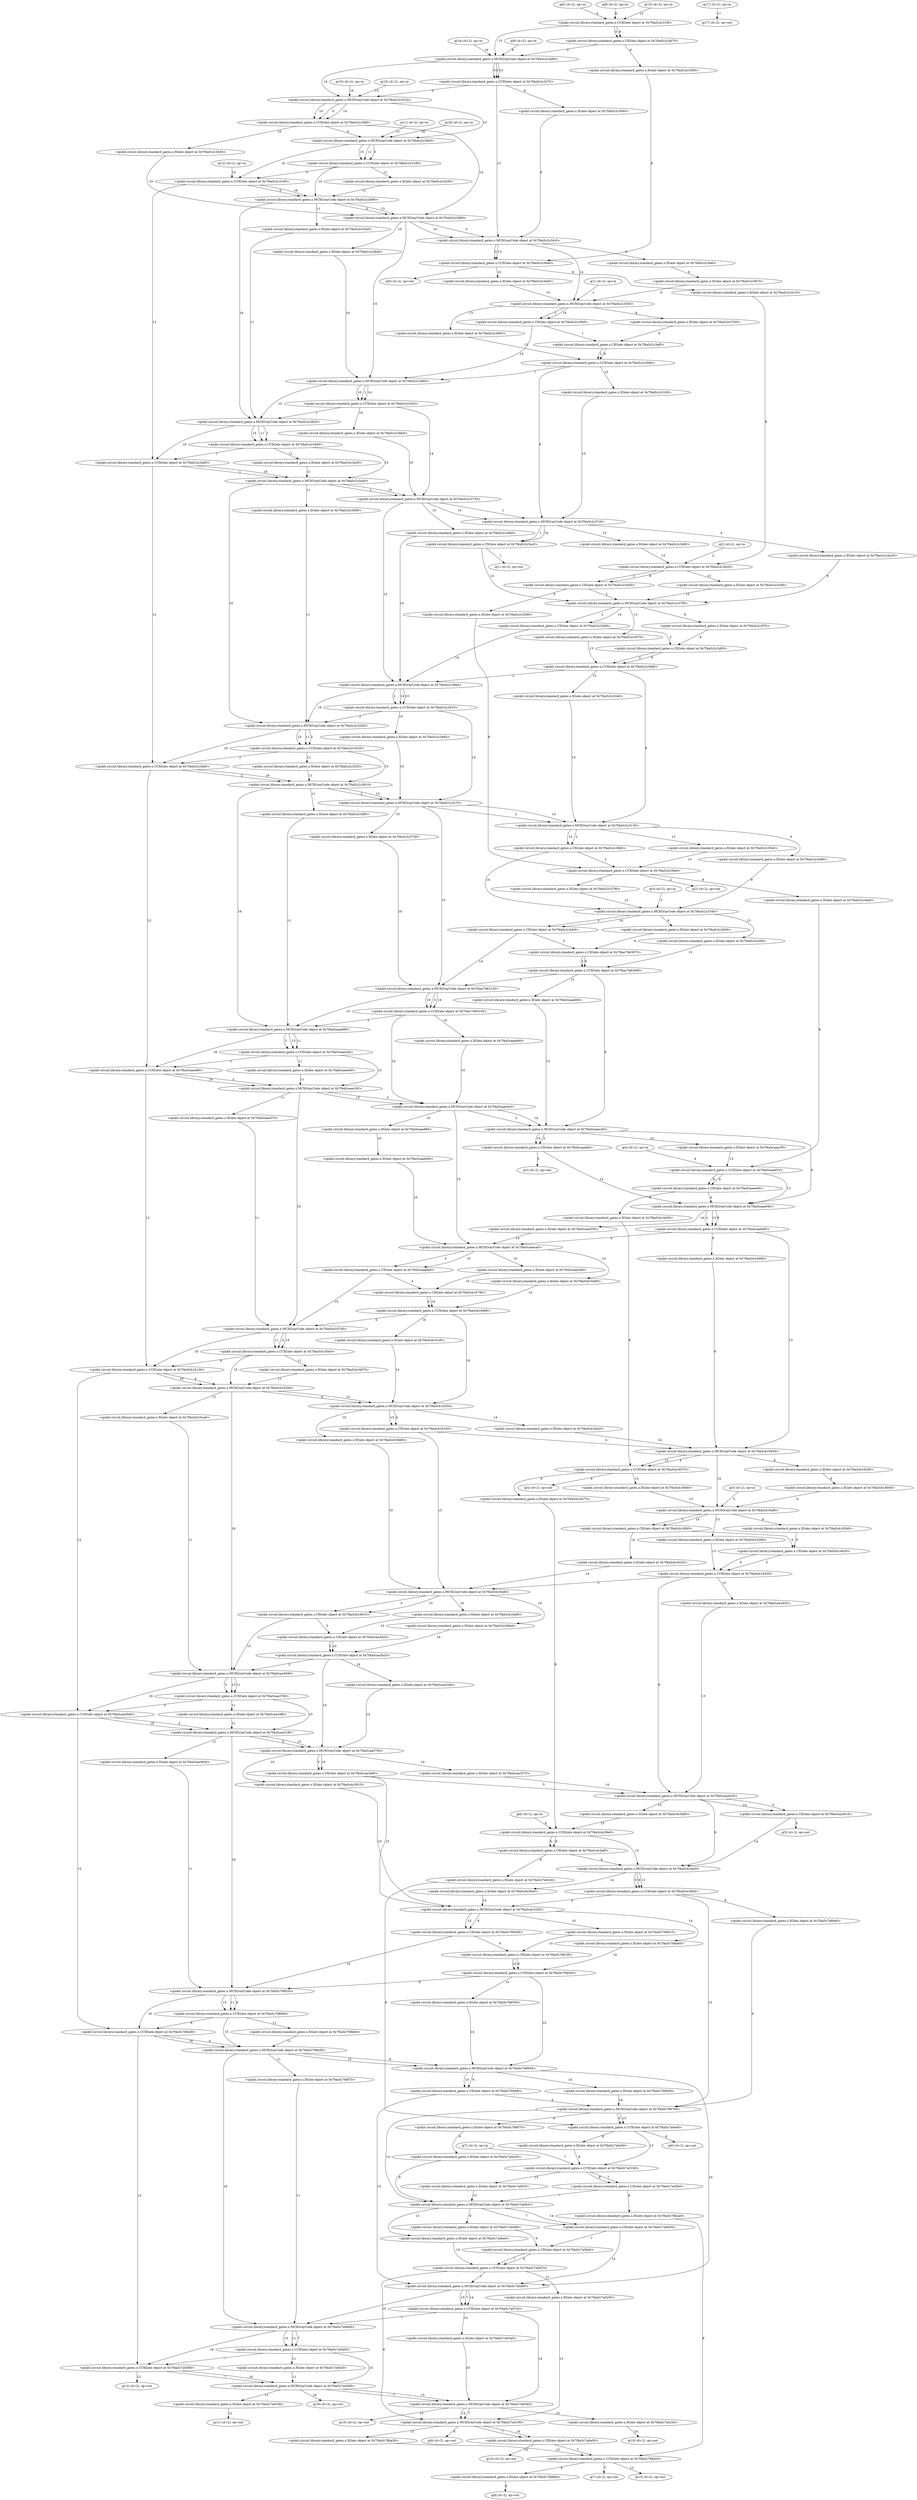 digraph G {
0 [label="q(0) (d=2), op=in", qubits="0", matrix="None", ancilla=false];
1 [label="q(1) (d=2), op=in", qubits="1", matrix="None", ancilla=false];
2 [label="q(2) (d=2), op=in", qubits="2", matrix="None", ancilla=false];
3 [label="q(3) (d=2), op=in", qubits="3", matrix="None", ancilla=false];
4 [label="q(4) (d=2), op=in", qubits="4", matrix="None", ancilla=false];
5 [label="q(5) (d=2), op=in", qubits="5", matrix="None", ancilla=false];
6 [label="q(6) (d=2), op=in", qubits="6", matrix="None", ancilla=false];
7 [label="q(7) (d=2), op=in", qubits="7", matrix="None", ancilla=false];
8 [label="q(8) (d=2), op=in", qubits="8", matrix="None", ancilla=false];
9 [label="q(9) (d=2), op=in", qubits="9", matrix="None", ancilla=false];
10 [label="q(10) (d=2), op=in", qubits="10", matrix="None", ancilla=false];
11 [label="q(11) (d=2), op=in", qubits="11", matrix="None", ancilla=false];
12 [label="q(12) (d=2), op=in", qubits="12", matrix="None", ancilla=false];
13 [label="q(13) (d=2), op=in", qubits="13", matrix="None", ancilla=true];
14 [label="q(14) (d=2), op=in", qubits="14", matrix="None", ancilla=true];
15 [label="q(15) (d=2), op=in", qubits="15", matrix="None", ancilla=true];
16 [label="q(16) (d=2), op=in", qubits="16", matrix="None", ancilla=true];
17 [label="q(17) (d=2), op=in", qubits="17", matrix="None", ancilla=false];
18 [label="<qiskit.circuit.library.standard_gates.x.CCXGate object at 0x7f4a5c2c31f0>", qubits="0,8,13", matrix="[[0, 1], [1, 0]]"];
19 [label="<qiskit.circuit.library.standard_gates.x.CXGate object at 0x7f4a5c2c3670>", qubits="0,8", matrix="[[0, 1], [1, 0]]"];
20 [label="<qiskit.circuit.library.standard_gates.x.XGate object at 0x7f4a5c2c3580>", qubits="8", matrix="[[0, 1], [1, 0]]"];
21 [label="<qiskit.circuit.library.standard_gates.x.MCXGrayCode object at 0x7f4a5c2c3a90>", qubits="0,9,13,14", matrix="[[0, 1], [1, 0]]"];
22 [label="<qiskit.circuit.library.standard_gates.x.CCXGate object at 0x7f4a5c2c3370>", qubits="0,13,9", matrix="[[0, 1], [1, 0]]"];
23 [label="<qiskit.circuit.library.standard_gates.x.XGate object at 0x7f4a5c2c3640>", qubits="9", matrix="[[0, 1], [1, 0]]"];
24 [label="<qiskit.circuit.library.standard_gates.x.MCXGrayCode object at 0x7f4a5c2c3310>", qubits="0,10,14,15", matrix="[[0, 1], [1, 0]]"];
25 [label="<qiskit.circuit.library.standard_gates.x.CCXGate object at 0x7f4a5c2c3fd0>", qubits="0,14,10", matrix="[[0, 1], [1, 0]]"];
26 [label="<qiskit.circuit.library.standard_gates.x.XGate object at 0x7f4a5c2c3b50>", qubits="10", matrix="[[0, 1], [1, 0]]"];
27 [label="<qiskit.circuit.library.standard_gates.x.MCXGrayCode object at 0x7f4a5c2c3be0>", qubits="0,11,15,16", matrix="[[0, 1], [1, 0]]"];
28 [label="<qiskit.circuit.library.standard_gates.x.CCXGate object at 0x7f4a5c2c3190>", qubits="0,15,11", matrix="[[0, 1], [1, 0]]"];
29 [label="<qiskit.circuit.library.standard_gates.x.XGate object at 0x7f4a5c2c3430>", qubits="11", matrix="[[0, 1], [1, 0]]"];
30 [label="<qiskit.circuit.library.standard_gates.x.CCXGate object at 0x7f4a5c2c3160>", qubits="0,16,12", matrix="[[0, 1], [1, 0]]"];
31 [label="<qiskit.circuit.library.standard_gates.x.MCXGrayCode object at 0x7f4a5c2c3d90>", qubits="0,11,15,16", matrix="[[0, 1], [1, 0]]"];
32 [label="<qiskit.circuit.library.standard_gates.x.XGate object at 0x7f4a5c2c33a0>", qubits="11", matrix="[[0, 1], [1, 0]]"];
33 [label="<qiskit.circuit.library.standard_gates.x.MCXGrayCode object at 0x7f4a5c2c3880>", qubits="0,10,14,15", matrix="[[0, 1], [1, 0]]"];
34 [label="<qiskit.circuit.library.standard_gates.x.XGate object at 0x7f4a5c2c36d0>", qubits="10", matrix="[[0, 1], [1, 0]]"];
35 [label="<qiskit.circuit.library.standard_gates.x.MCXGrayCode object at 0x7f4a5c2c34c0>", qubits="0,9,13,14", matrix="[[0, 1], [1, 0]]"];
36 [label="<qiskit.circuit.library.standard_gates.x.XGate object at 0x7f4a5c2c3fa0>", qubits="9", matrix="[[0, 1], [1, 0]]"];
37 [label="<qiskit.circuit.library.standard_gates.x.XGate object at 0x7f4a5c2c3970>", qubits="9", matrix="[[0, 1], [1, 0]]"];
38 [label="<qiskit.circuit.library.standard_gates.x.CCXGate object at 0x7f4a5c2c30a0>", qubits="0,8,13", matrix="[[0, 1], [1, 0]]"];
39 [label="<qiskit.circuit.library.standard_gates.x.XGate object at 0x7f4a5c2c3a60>", qubits="13", matrix="[[0, 1], [1, 0]]"];
40 [label="<qiskit.circuit.library.standard_gates.x.XGate object at 0x7f4a5c2c3c10>", qubits="8", matrix="[[0, 1], [1, 0]]"];
41 [label="<qiskit.circuit.library.standard_gates.x.MCXGrayCode object at 0x7f4a5c2c3550>", qubits="1,9,13,14", matrix="[[0, 1], [1, 0]]"];
42 [label="<qiskit.circuit.library.standard_gates.x.XGate object at 0x7f4a5c2c3850>", qubits="13", matrix="[[0, 1], [1, 0]]"];
43 [label="<qiskit.circuit.library.standard_gates.x.XGate object at 0x7f4a5c2c3760>", qubits="9", matrix="[[0, 1], [1, 0]]"];
44 [label="<qiskit.circuit.library.standard_gates.x.CXGate object at 0x7f4a5c2c35b0>", qubits="1,14", matrix="[[0, 1], [1, 0]]"];
45 [label="<qiskit.circuit.library.standard_gates.x.CXGate object at 0x7f4a5c2c3af0>", qubits="1,9", matrix="[[0, 1], [1, 0]]"];
46 [label="<qiskit.circuit.library.standard_gates.x.CCXGate object at 0x7f4a5c2c3940>", qubits="1,13,9", matrix="[[0, 1], [1, 0]]"];
47 [label="<qiskit.circuit.library.standard_gates.x.XGate object at 0x7f4a5c2c3100>", qubits="13", matrix="[[0, 1], [1, 0]]"];
48 [label="<qiskit.circuit.library.standard_gates.x.MCXGrayCode object at 0x7f4a5c2c38e0>", qubits="1,10,14,15", matrix="[[0, 1], [1, 0]]"];
49 [label="<qiskit.circuit.library.standard_gates.x.CCXGate object at 0x7f4a5c2c3520>", qubits="1,14,10", matrix="[[0, 1], [1, 0]]"];
50 [label="<qiskit.circuit.library.standard_gates.x.XGate object at 0x7f4a5c2c3bb0>", qubits="10", matrix="[[0, 1], [1, 0]]"];
51 [label="<qiskit.circuit.library.standard_gates.x.MCXGrayCode object at 0x7f4a5c2c3820>", qubits="1,11,15,16", matrix="[[0, 1], [1, 0]]"];
52 [label="<qiskit.circuit.library.standard_gates.x.CCXGate object at 0x7f4a5c2c3400>", qubits="1,15,11", matrix="[[0, 1], [1, 0]]"];
53 [label="<qiskit.circuit.library.standard_gates.x.XGate object at 0x7f4a5c2c3a30>", qubits="11", matrix="[[0, 1], [1, 0]]"];
54 [label="<qiskit.circuit.library.standard_gates.x.CCXGate object at 0x7f4a5c2c3a00>", qubits="1,16,12", matrix="[[0, 1], [1, 0]]"];
55 [label="<qiskit.circuit.library.standard_gates.x.MCXGrayCode object at 0x7f4a5c2c3ca0>", qubits="1,11,15,16", matrix="[[0, 1], [1, 0]]"];
56 [label="<qiskit.circuit.library.standard_gates.x.XGate object at 0x7f4a5c2c39d0>", qubits="11", matrix="[[0, 1], [1, 0]]"];
57 [label="<qiskit.circuit.library.standard_gates.x.MCXGrayCode object at 0x7f4a5c2c3730>", qubits="1,10,14,15", matrix="[[0, 1], [1, 0]]"];
58 [label="<qiskit.circuit.library.standard_gates.x.XGate object at 0x7f4a5c2c3d60>", qubits="10", matrix="[[0, 1], [1, 0]]"];
59 [label="<qiskit.circuit.library.standard_gates.x.MCXGrayCode object at 0x7f4a5c2c37c0>", qubits="1,9,13,14", matrix="[[0, 1], [1, 0]]"];
60 [label="<qiskit.circuit.library.standard_gates.x.XGate object at 0x7f4a5c2c3490>", qubits="13", matrix="[[0, 1], [1, 0]]"];
61 [label="<qiskit.circuit.library.standard_gates.x.XGate object at 0x7f4a5c2c3e20>", qubits="9", matrix="[[0, 1], [1, 0]]"];
62 [label="<qiskit.circuit.library.standard_gates.x.CXGate object at 0x7f4a5c2c3ac0>", qubits="1,14", matrix="[[0, 1], [1, 0]]"];
63 [label="<qiskit.circuit.library.standard_gates.x.CCXGate object at 0x7f4a5c2c3b20>", qubits="2,8,13", matrix="[[0, 1], [1, 0]]"];
64 [label="<qiskit.circuit.library.standard_gates.x.XGate object at 0x7f4a5c2c3cd0>", qubits="13", matrix="[[0, 1], [1, 0]]"];
65 [label="<qiskit.circuit.library.standard_gates.x.CXGate object at 0x7f4a5c2c3e50>", qubits="2,8", matrix="[[0, 1], [1, 0]]"];
66 [label="<qiskit.circuit.library.standard_gates.x.XGate object at 0x7f4a5c2c3280>", qubits="8", matrix="[[0, 1], [1, 0]]"];
67 [label="<qiskit.circuit.library.standard_gates.x.MCXGrayCode object at 0x7f4a5c2c37f0>", qubits="2,9,13,14", matrix="[[0, 1], [1, 0]]"];
68 [label="<qiskit.circuit.library.standard_gates.x.XGate object at 0x7f4a5c2c3070>", qubits="13", matrix="[[0, 1], [1, 0]]"];
69 [label="<qiskit.circuit.library.standard_gates.x.XGate object at 0x7f4a5c2c3f70>", qubits="9", matrix="[[0, 1], [1, 0]]"];
70 [label="<qiskit.circuit.library.standard_gates.x.CXGate object at 0x7f4a5c2c33d0>", qubits="2,14", matrix="[[0, 1], [1, 0]]"];
71 [label="<qiskit.circuit.library.standard_gates.x.CXGate object at 0x7f4a5c2c3d00>", qubits="2,9", matrix="[[0, 1], [1, 0]]"];
72 [label="<qiskit.circuit.library.standard_gates.x.CCXGate object at 0x7f4a5c2c3b80>", qubits="2,13,9", matrix="[[0, 1], [1, 0]]"];
73 [label="<qiskit.circuit.library.standard_gates.x.XGate object at 0x7f4a5c2c32e0>", qubits="13", matrix="[[0, 1], [1, 0]]"];
74 [label="<qiskit.circuit.library.standard_gates.x.MCXGrayCode object at 0x7f4a5c2c39a0>", qubits="2,10,14,15", matrix="[[0, 1], [1, 0]]"];
75 [label="<qiskit.circuit.library.standard_gates.x.CCXGate object at 0x7f4a5c2c3610>", qubits="2,14,10", matrix="[[0, 1], [1, 0]]"];
76 [label="<qiskit.circuit.library.standard_gates.x.XGate object at 0x7f4a5c2c3460>", qubits="10", matrix="[[0, 1], [1, 0]]"];
77 [label="<qiskit.circuit.library.standard_gates.x.MCXGrayCode object at 0x7f4a5c2c32b0>", qubits="2,11,15,16", matrix="[[0, 1], [1, 0]]"];
78 [label="<qiskit.circuit.library.standard_gates.x.CCXGate object at 0x7f4a5c2c3220>", qubits="2,15,11", matrix="[[0, 1], [1, 0]]"];
79 [label="<qiskit.circuit.library.standard_gates.x.XGate object at 0x7f4a5c2c3250>", qubits="11", matrix="[[0, 1], [1, 0]]"];
80 [label="<qiskit.circuit.library.standard_gates.x.CCXGate object at 0x7f4a5c2c3eb0>", qubits="2,16,12", matrix="[[0, 1], [1, 0]]"];
81 [label="<qiskit.circuit.library.standard_gates.x.MCXGrayCode object at 0x7f4a5c2c3910>", qubits="2,11,15,16", matrix="[[0, 1], [1, 0]]"];
82 [label="<qiskit.circuit.library.standard_gates.x.XGate object at 0x7f4a5c2c3df0>", qubits="11", matrix="[[0, 1], [1, 0]]"];
83 [label="<qiskit.circuit.library.standard_gates.x.MCXGrayCode object at 0x7f4a5c2c3c70>", qubits="2,10,14,15", matrix="[[0, 1], [1, 0]]"];
84 [label="<qiskit.circuit.library.standard_gates.x.XGate object at 0x7f4a5c2c3700>", qubits="10", matrix="[[0, 1], [1, 0]]"];
85 [label="<qiskit.circuit.library.standard_gates.x.MCXGrayCode object at 0x7f4a5c2c3130>", qubits="2,9,13,14", matrix="[[0, 1], [1, 0]]"];
86 [label="<qiskit.circuit.library.standard_gates.x.XGate object at 0x7f4a5c2c35e0>", qubits="13", matrix="[[0, 1], [1, 0]]"];
87 [label="<qiskit.circuit.library.standard_gates.x.XGate object at 0x7f4a5c2c3e80>", qubits="9", matrix="[[0, 1], [1, 0]]"];
88 [label="<qiskit.circuit.library.standard_gates.x.CXGate object at 0x7f4a5c2c38b0>", qubits="2,14", matrix="[[0, 1], [1, 0]]"];
89 [label="<qiskit.circuit.library.standard_gates.x.CCXGate object at 0x7f4a5c2c36a0>", qubits="2,8,13", matrix="[[0, 1], [1, 0]]"];
90 [label="<qiskit.circuit.library.standard_gates.x.XGate object at 0x7f4a5c2c3790>", qubits="13", matrix="[[0, 1], [1, 0]]"];
91 [label="<qiskit.circuit.library.standard_gates.x.XGate object at 0x7f4a5c2c3ee0>", qubits="8", matrix="[[0, 1], [1, 0]]"];
92 [label="<qiskit.circuit.library.standard_gates.x.MCXGrayCode object at 0x7f4a5c2c3340>", qubits="3,9,13,14", matrix="[[0, 1], [1, 0]]"];
93 [label="<qiskit.circuit.library.standard_gates.x.XGate object at 0x7f4a5c2c34f0>", qubits="13", matrix="[[0, 1], [1, 0]]"];
94 [label="<qiskit.circuit.library.standard_gates.x.XGate object at 0x7f4a5c2c3040>", qubits="9", matrix="[[0, 1], [1, 0]]"];
95 [label="<qiskit.circuit.library.standard_gates.x.CXGate object at 0x7f4a5c2c3dc0>", qubits="3,14", matrix="[[0, 1], [1, 0]]"];
96 [label="<qiskit.circuit.library.standard_gates.x.CXGate object at 0x7f4ac7b63070>", qubits="3,9", matrix="[[0, 1], [1, 0]]"];
97 [label="<qiskit.circuit.library.standard_gates.x.CCXGate object at 0x7f4ac7b63490>", qubits="3,13,9", matrix="[[0, 1], [1, 0]]"];
98 [label="<qiskit.circuit.library.standard_gates.x.XGate object at 0x7f4a5caae460>", qubits="13", matrix="[[0, 1], [1, 0]]"];
99 [label="<qiskit.circuit.library.standard_gates.x.MCXGrayCode object at 0x7f4ac7b63130>", qubits="3,10,14,15", matrix="[[0, 1], [1, 0]]"];
100 [label="<qiskit.circuit.library.standard_gates.x.CCXGate object at 0x7f4ac7b63100>", qubits="3,14,10", matrix="[[0, 1], [1, 0]]"];
101 [label="<qiskit.circuit.library.standard_gates.x.XGate object at 0x7f4a5caae9d0>", qubits="10", matrix="[[0, 1], [1, 0]]"];
102 [label="<qiskit.circuit.library.standard_gates.x.MCXGrayCode object at 0x7f4a5caaed90>", qubits="3,11,15,16", matrix="[[0, 1], [1, 0]]"];
103 [label="<qiskit.circuit.library.standard_gates.x.CCXGate object at 0x7f4a5caae3a0>", qubits="3,15,11", matrix="[[0, 1], [1, 0]]"];
104 [label="<qiskit.circuit.library.standard_gates.x.XGate object at 0x7f4a5caae0d0>", qubits="11", matrix="[[0, 1], [1, 0]]"];
105 [label="<qiskit.circuit.library.standard_gates.x.CCXGate object at 0x7f4a5caaed60>", qubits="3,16,12", matrix="[[0, 1], [1, 0]]"];
106 [label="<qiskit.circuit.library.standard_gates.x.MCXGrayCode object at 0x7f4a5caae160>", qubits="3,11,15,16", matrix="[[0, 1], [1, 0]]"];
107 [label="<qiskit.circuit.library.standard_gates.x.XGate object at 0x7f4a5caae370>", qubits="11", matrix="[[0, 1], [1, 0]]"];
108 [label="<qiskit.circuit.library.standard_gates.x.MCXGrayCode object at 0x7f4a5caae4c0>", qubits="3,10,14,15", matrix="[[0, 1], [1, 0]]"];
109 [label="<qiskit.circuit.library.standard_gates.x.XGate object at 0x7f4a5caae880>", qubits="10", matrix="[[0, 1], [1, 0]]"];
110 [label="<qiskit.circuit.library.standard_gates.x.XGate object at 0x7f4a5caae940>", qubits="10", matrix="[[0, 1], [1, 0]]"];
111 [label="<qiskit.circuit.library.standard_gates.x.MCXGrayCode object at 0x7f4a5caaec40>", qubits="3,9,13,14", matrix="[[0, 1], [1, 0]]"];
112 [label="<qiskit.circuit.library.standard_gates.x.XGate object at 0x7f4a5caae1f0>", qubits="13", matrix="[[0, 1], [1, 0]]"];
113 [label="<qiskit.circuit.library.standard_gates.x.CXGate object at 0x7f4a5caaefa0>", qubits="3,14", matrix="[[0, 1], [1, 0]]"];
114 [label="<qiskit.circuit.library.standard_gates.x.CCXGate object at 0x7f4a5caaef10>", qubits="4,8,13", matrix="[[0, 1], [1, 0]]"];
115 [label="<qiskit.circuit.library.standard_gates.x.CXGate object at 0x7f4a5caaeeb0>", qubits="4,8", matrix="[[0, 1], [1, 0]]"];
116 [label="<qiskit.circuit.library.standard_gates.x.XGate object at 0x7f4a5cb16d30>", qubits="8", matrix="[[0, 1], [1, 0]]"];
117 [label="<qiskit.circuit.library.standard_gates.x.MCXGrayCode object at 0x7f4a5caae640>", qubits="4,9,13,14", matrix="[[0, 1], [1, 0]]"];
118 [label="<qiskit.circuit.library.standard_gates.x.XGate object at 0x7f4a5caae550>", qubits="14", matrix="[[0, 1], [1, 0]]"];
119 [label="<qiskit.circuit.library.standard_gates.x.CCXGate object at 0x7f4a5caaeb80>", qubits="4,13,9", matrix="[[0, 1], [1, 0]]"];
120 [label="<qiskit.circuit.library.standard_gates.x.XGate object at 0x7f4a5cb16490>", qubits="9", matrix="[[0, 1], [1, 0]]"];
121 [label="<qiskit.circuit.library.standard_gates.x.MCXGrayCode object at 0x7f4a5caaeca0>", qubits="4,10,14,15", matrix="[[0, 1], [1, 0]]"];
122 [label="<qiskit.circuit.library.standard_gates.x.XGate object at 0x7f4a5cb16a90>", qubits="14", matrix="[[0, 1], [1, 0]]"];
123 [label="<qiskit.circuit.library.standard_gates.x.XGate object at 0x7f4a5caae340>", qubits="10", matrix="[[0, 1], [1, 0]]"];
124 [label="<qiskit.circuit.library.standard_gates.x.CXGate object at 0x7f4a5caae6a0>", qubits="4,15", matrix="[[0, 1], [1, 0]]"];
125 [label="<qiskit.circuit.library.standard_gates.x.CXGate object at 0x7f4a5cb16790>", qubits="4,10", matrix="[[0, 1], [1, 0]]"];
126 [label="<qiskit.circuit.library.standard_gates.x.CCXGate object at 0x7f4a5cb16d90>", qubits="4,14,10", matrix="[[0, 1], [1, 0]]"];
127 [label="<qiskit.circuit.library.standard_gates.x.XGate object at 0x7f4a5cb161f0>", qubits="14", matrix="[[0, 1], [1, 0]]"];
128 [label="<qiskit.circuit.library.standard_gates.x.MCXGrayCode object at 0x7f4a5cb16700>", qubits="4,11,15,16", matrix="[[0, 1], [1, 0]]"];
129 [label="<qiskit.circuit.library.standard_gates.x.CCXGate object at 0x7f4a5cb165e0>", qubits="4,15,11", matrix="[[0, 1], [1, 0]]"];
130 [label="<qiskit.circuit.library.standard_gates.x.XGate object at 0x7f4a5cb16670>", qubits="11", matrix="[[0, 1], [1, 0]]"];
131 [label="<qiskit.circuit.library.standard_gates.x.CCXGate object at 0x7f4a5cb16130>", qubits="4,16,12", matrix="[[0, 1], [1, 0]]"];
132 [label="<qiskit.circuit.library.standard_gates.x.MCXGrayCode object at 0x7f4a5cb163a0>", qubits="4,11,15,16", matrix="[[0, 1], [1, 0]]"];
133 [label="<qiskit.circuit.library.standard_gates.x.XGate object at 0x7f4a5cb16ca0>", qubits="11", matrix="[[0, 1], [1, 0]]"];
134 [label="<qiskit.circuit.library.standard_gates.x.MCXGrayCode object at 0x7f4a5cb16250>", qubits="4,10,14,15", matrix="[[0, 1], [1, 0]]"];
135 [label="<qiskit.circuit.library.standard_gates.x.XGate object at 0x7f4a5cb16ac0>", qubits="14", matrix="[[0, 1], [1, 0]]"];
136 [label="<qiskit.circuit.library.standard_gates.x.XGate object at 0x7f4a5cb16b80>", qubits="10", matrix="[[0, 1], [1, 0]]"];
137 [label="<qiskit.circuit.library.standard_gates.x.CXGate object at 0x7f4a5cb16160>", qubits="4,15", matrix="[[0, 1], [1, 0]]"];
138 [label="<qiskit.circuit.library.standard_gates.x.MCXGrayCode object at 0x7f4a5cb16b50>", qubits="4,9,13,14", matrix="[[0, 1], [1, 0]]"];
139 [label="<qiskit.circuit.library.standard_gates.x.XGate object at 0x7f4a5cb163d0>", qubits="9", matrix="[[0, 1], [1, 0]]"];
140 [label="<qiskit.circuit.library.standard_gates.x.XGate object at 0x7f4a5cb16040>", qubits="9", matrix="[[0, 1], [1, 0]]"];
141 [label="<qiskit.circuit.library.standard_gates.x.CCXGate object at 0x7f4a5cb16370>", qubits="4,8,13", matrix="[[0, 1], [1, 0]]"];
142 [label="<qiskit.circuit.library.standard_gates.x.XGate object at 0x7f4a5cb16940>", qubits="13", matrix="[[0, 1], [1, 0]]"];
143 [label="<qiskit.circuit.library.standard_gates.x.XGate object at 0x7f4a5cb16c70>", qubits="8", matrix="[[0, 1], [1, 0]]"];
144 [label="<qiskit.circuit.library.standard_gates.x.MCXGrayCode object at 0x7f4a5cb16af0>", qubits="5,9,13,14", matrix="[[0, 1], [1, 0]]"];
145 [label="<qiskit.circuit.library.standard_gates.x.XGate object at 0x7f4a5cb16280>", qubits="13", matrix="[[0, 1], [1, 0]]"];
146 [label="<qiskit.circuit.library.standard_gates.x.XGate object at 0x7f4a5cb165b0>", qubits="9", matrix="[[0, 1], [1, 0]]"];
147 [label="<qiskit.circuit.library.standard_gates.x.CXGate object at 0x7f4a5cb16fd0>", qubits="5,14", matrix="[[0, 1], [1, 0]]"];
148 [label="<qiskit.circuit.library.standard_gates.x.XGate object at 0x7f4a5cb16220>", qubits="14", matrix="[[0, 1], [1, 0]]"];
149 [label="<qiskit.circuit.library.standard_gates.x.CXGate object at 0x7f4a5cb16b20>", qubits="5,9", matrix="[[0, 1], [1, 0]]"];
150 [label="<qiskit.circuit.library.standard_gates.x.CCXGate object at 0x7f4a5cb16430>", qubits="5,13,9", matrix="[[0, 1], [1, 0]]"];
151 [label="<qiskit.circuit.library.standard_gates.x.XGate object at 0x7f4a5caa3d30>", qubits="13", matrix="[[0, 1], [1, 0]]"];
152 [label="<qiskit.circuit.library.standard_gates.x.MCXGrayCode object at 0x7f4a5cb16cd0>", qubits="5,10,14,15", matrix="[[0, 1], [1, 0]]"];
153 [label="<qiskit.circuit.library.standard_gates.x.XGate object at 0x7f4a5cb16bb0>", qubits="14", matrix="[[0, 1], [1, 0]]"];
154 [label="<qiskit.circuit.library.standard_gates.x.XGate object at 0x7f4a5cb16a60>", qubits="10", matrix="[[0, 1], [1, 0]]"];
155 [label="<qiskit.circuit.library.standard_gates.x.CXGate object at 0x7f4a5cb16910>", qubits="5,15", matrix="[[0, 1], [1, 0]]"];
156 [label="<qiskit.circuit.library.standard_gates.x.CXGate object at 0x7f4a5caa3dc0>", qubits="5,10", matrix="[[0, 1], [1, 0]]"];
157 [label="<qiskit.circuit.library.standard_gates.x.CCXGate object at 0x7f4a5caa3b20>", qubits="5,14,10", matrix="[[0, 1], [1, 0]]"];
158 [label="<qiskit.circuit.library.standard_gates.x.XGate object at 0x7f4a5caa3340>", qubits="14", matrix="[[0, 1], [1, 0]]"];
159 [label="<qiskit.circuit.library.standard_gates.x.MCXGrayCode object at 0x7f4a5caa30d0>", qubits="5,11,15,16", matrix="[[0, 1], [1, 0]]"];
160 [label="<qiskit.circuit.library.standard_gates.x.CCXGate object at 0x7f4a5caa3760>", qubits="5,15,11", matrix="[[0, 1], [1, 0]]"];
161 [label="<qiskit.circuit.library.standard_gates.x.XGate object at 0x7f4a5caa34f0>", qubits="11", matrix="[[0, 1], [1, 0]]"];
162 [label="<qiskit.circuit.library.standard_gates.x.CCXGate object at 0x7f4a5caa39a0>", qubits="5,16,12", matrix="[[0, 1], [1, 0]]"];
163 [label="<qiskit.circuit.library.standard_gates.x.MCXGrayCode object at 0x7f4a5caa31f0>", qubits="5,11,15,16", matrix="[[0, 1], [1, 0]]"];
164 [label="<qiskit.circuit.library.standard_gates.x.XGate object at 0x7f4a5caa3640>", qubits="11", matrix="[[0, 1], [1, 0]]"];
165 [label="<qiskit.circuit.library.standard_gates.x.MCXGrayCode object at 0x7f4a5caa3700>", qubits="5,10,14,15", matrix="[[0, 1], [1, 0]]"];
166 [label="<qiskit.circuit.library.standard_gates.x.XGate object at 0x7f4a5caa3370>", qubits="14", matrix="[[0, 1], [1, 0]]"];
167 [label="<qiskit.circuit.library.standard_gates.x.XGate object at 0x7f4a5c4c3910>", qubits="10", matrix="[[0, 1], [1, 0]]"];
168 [label="<qiskit.circuit.library.standard_gates.x.CXGate object at 0x7f4a5caa3a90>", qubits="5,15", matrix="[[0, 1], [1, 0]]"];
169 [label="<qiskit.circuit.library.standard_gates.x.MCXGrayCode object at 0x7f4a5caa3e20>", qubits="5,9,13,14", matrix="[[0, 1], [1, 0]]"];
170 [label="<qiskit.circuit.library.standard_gates.x.XGate object at 0x7f4a5c4c3b80>", qubits="13", matrix="[[0, 1], [1, 0]]"];
171 [label="<qiskit.circuit.library.standard_gates.x.CXGate object at 0x7f4a5caa3610>", qubits="5,14", matrix="[[0, 1], [1, 0]]"];
172 [label="<qiskit.circuit.library.standard_gates.x.CCXGate object at 0x7f4a5c4c38e0>", qubits="6,8,13", matrix="[[0, 1], [1, 0]]"];
173 [label="<qiskit.circuit.library.standard_gates.x.CXGate object at 0x7f4a5c4c3af0>", qubits="6,8", matrix="[[0, 1], [1, 0]]"];
174 [label="<qiskit.circuit.library.standard_gates.x.XGate object at 0x7f4a5c7a0c40>", qubits="8", matrix="[[0, 1], [1, 0]]"];
175 [label="<qiskit.circuit.library.standard_gates.x.MCXGrayCode object at 0x7f4a5c4c3ac0>", qubits="6,9,13,14", matrix="[[0, 1], [1, 0]]"];
176 [label="<qiskit.circuit.library.standard_gates.x.XGate object at 0x7f4a5c4c3be0>", qubits="14", matrix="[[0, 1], [1, 0]]"];
177 [label="<qiskit.circuit.library.standard_gates.x.CCXGate object at 0x7f4a5c4c3bb0>", qubits="6,13,9", matrix="[[0, 1], [1, 0]]"];
178 [label="<qiskit.circuit.library.standard_gates.x.XGate object at 0x7f4a5c7689a0>", qubits="9", matrix="[[0, 1], [1, 0]]"];
179 [label="<qiskit.circuit.library.standard_gates.x.MCXGrayCode object at 0x7f4a5c4c3250>", qubits="6,10,14,15", matrix="[[0, 1], [1, 0]]"];
180 [label="<qiskit.circuit.library.standard_gates.x.XGate object at 0x7f4a5c768a60>", qubits="14", matrix="[[0, 1], [1, 0]]"];
181 [label="<qiskit.circuit.library.standard_gates.x.XGate object at 0x7f4a5c768910>", qubits="10", matrix="[[0, 1], [1, 0]]"];
182 [label="<qiskit.circuit.library.standard_gates.x.CXGate object at 0x7f4a5c768490>", qubits="6,15", matrix="[[0, 1], [1, 0]]"];
183 [label="<qiskit.circuit.library.standard_gates.x.CXGate object at 0x7f4a5c7681f0>", qubits="6,10", matrix="[[0, 1], [1, 0]]"];
184 [label="<qiskit.circuit.library.standard_gates.x.CCXGate object at 0x7f4a5c7685e0>", qubits="6,14,10", matrix="[[0, 1], [1, 0]]"];
185 [label="<qiskit.circuit.library.standard_gates.x.XGate object at 0x7f4a5c768550>", qubits="14", matrix="[[0, 1], [1, 0]]"];
186 [label="<qiskit.circuit.library.standard_gates.x.MCXGrayCode object at 0x7f4a5c768520>", qubits="6,11,15,16", matrix="[[0, 1], [1, 0]]"];
187 [label="<qiskit.circuit.library.standard_gates.x.CCXGate object at 0x7f4a5c768940>", qubits="6,15,11", matrix="[[0, 1], [1, 0]]"];
188 [label="<qiskit.circuit.library.standard_gates.x.XGate object at 0x7f4a5c768bb0>", qubits="11", matrix="[[0, 1], [1, 0]]"];
189 [label="<qiskit.circuit.library.standard_gates.x.CCXGate object at 0x7f4a5c768cd0>", qubits="6,16,12", matrix="[[0, 1], [1, 0]]"];
190 [label="<qiskit.circuit.library.standard_gates.x.MCXGrayCode object at 0x7f4a5c768e50>", qubits="6,11,15,16", matrix="[[0, 1], [1, 0]]"];
191 [label="<qiskit.circuit.library.standard_gates.x.XGate object at 0x7f4a5c768f70>", qubits="11", matrix="[[0, 1], [1, 0]]"];
192 [label="<qiskit.circuit.library.standard_gates.x.MCXGrayCode object at 0x7f4a5c768640>", qubits="6,10,14,15", matrix="[[0, 1], [1, 0]]"];
193 [label="<qiskit.circuit.library.standard_gates.x.XGate object at 0x7f4a5c768b50>", qubits="14", matrix="[[0, 1], [1, 0]]"];
194 [label="<qiskit.circuit.library.standard_gates.x.CXGate object at 0x7f4a5c7684f0>", qubits="6,15", matrix="[[0, 1], [1, 0]]"];
195 [label="<qiskit.circuit.library.standard_gates.x.MCXGrayCode object at 0x7f4a5c768760>", qubits="6,9,13,14", matrix="[[0, 1], [1, 0]]"];
196 [label="<qiskit.circuit.library.standard_gates.x.XGate object at 0x7f4a5c768070>", qubits="9", matrix="[[0, 1], [1, 0]]"];
197 [label="<qiskit.circuit.library.standard_gates.x.XGate object at 0x7f4a5c7a0d30>", qubits="9", matrix="[[0, 1], [1, 0]]"];
198 [label="<qiskit.circuit.library.standard_gates.x.CCXGate object at 0x7f4a5c7a0eb0>", qubits="6,8,13", matrix="[[0, 1], [1, 0]]"];
199 [label="<qiskit.circuit.library.standard_gates.x.XGate object at 0x7f4a5c7a0e50>", qubits="8", matrix="[[0, 1], [1, 0]]"];
200 [label="<qiskit.circuit.library.standard_gates.x.CCXGate object at 0x7f4a5c7a0100>", qubits="7,8,13", matrix="[[0, 1], [1, 0]]"];
201 [label="<qiskit.circuit.library.standard_gates.x.XGate object at 0x7f4a5c7a0f10>", qubits="13", matrix="[[0, 1], [1, 0]]"];
202 [label="<qiskit.circuit.library.standard_gates.x.CXGate object at 0x7f4a5c7a05b0>", qubits="7,8", matrix="[[0, 1], [1, 0]]"];
203 [label="<qiskit.circuit.library.standard_gates.x.XGate object at 0x7f4a5c78bca0>", qubits="8", matrix="[[0, 1], [1, 0]]"];
204 [label="<qiskit.circuit.library.standard_gates.x.MCXGrayCode object at 0x7f4a5c7a0dc0>", qubits="7,9,13,14", matrix="[[0, 1], [1, 0]]"];
205 [label="<qiskit.circuit.library.standard_gates.x.XGate object at 0x7f4a5c7a0be0>", qubits="13", matrix="[[0, 1], [1, 0]]"];
206 [label="<qiskit.circuit.library.standard_gates.x.XGate object at 0x7f4a5c7a0d90>", qubits="9", matrix="[[0, 1], [1, 0]]"];
207 [label="<qiskit.circuit.library.standard_gates.x.CXGate object at 0x7f4a5c7a0b50>", qubits="7,14", matrix="[[0, 1], [1, 0]]"];
208 [label="<qiskit.circuit.library.standard_gates.x.CXGate object at 0x7f4a5c7a09a0>", qubits="7,9", matrix="[[0, 1], [1, 0]]"];
209 [label="<qiskit.circuit.library.standard_gates.x.CCXGate object at 0x7f4a5c7a0970>", qubits="7,13,9", matrix="[[0, 1], [1, 0]]"];
210 [label="<qiskit.circuit.library.standard_gates.x.XGate object at 0x7f4a5c7a0250>", qubits="13", matrix="[[0, 1], [1, 0]]"];
211 [label="<qiskit.circuit.library.standard_gates.x.MCXGrayCode object at 0x7f4a5c7a0a60>", qubits="7,10,14,15", matrix="[[0, 1], [1, 0]]"];
212 [label="<qiskit.circuit.library.standard_gates.x.CCXGate object at 0x7f4a5c7a07c0>", qubits="7,14,10", matrix="[[0, 1], [1, 0]]"];
213 [label="<qiskit.circuit.library.standard_gates.x.XGate object at 0x7f4a5c7a03a0>", qubits="10", matrix="[[0, 1], [1, 0]]"];
214 [label="<qiskit.circuit.library.standard_gates.x.MCXGrayCode object at 0x7f4a5c7a06d0>", qubits="7,11,15,16", matrix="[[0, 1], [1, 0]]"];
215 [label="<qiskit.circuit.library.standard_gates.x.CCXGate object at 0x7f4a5c7a0400>", qubits="7,15,11", matrix="[[0, 1], [1, 0]]"];
216 [label="<qiskit.circuit.library.standard_gates.x.XGate object at 0x7f4a5c7a04c0>", qubits="11", matrix="[[0, 1], [1, 0]]"];
217 [label="<qiskit.circuit.library.standard_gates.x.CCXGate object at 0x7f4a5c7a0580>", qubits="7,16,12", matrix="[[0, 1], [1, 0]]"];
218 [label="<qiskit.circuit.library.standard_gates.x.MCXGrayCode object at 0x7f4a5c7a03d0>", qubits="7,11,15,16", matrix="[[0, 1], [1, 0]]"];
219 [label="<qiskit.circuit.library.standard_gates.x.XGate object at 0x7f4a5c7a0160>", qubits="11", matrix="[[0, 1], [1, 0]]"];
220 [label="<qiskit.circuit.library.standard_gates.x.MCXGrayCode object at 0x7f4a5c7a0340>", qubits="7,10,14,15", matrix="[[0, 1], [1, 0]]"];
221 [label="<qiskit.circuit.library.standard_gates.x.XGate object at 0x7f4a5c7a0220>", qubits="10", matrix="[[0, 1], [1, 0]]"];
222 [label="<qiskit.circuit.library.standard_gates.x.MCXGrayCode object at 0x7f4a5c7a0190>", qubits="7,9,13,14", matrix="[[0, 1], [1, 0]]"];
223 [label="<qiskit.circuit.library.standard_gates.x.XGate object at 0x7f4a5c78ba30>", qubits="13", matrix="[[0, 1], [1, 0]]"];
224 [label="<qiskit.circuit.library.standard_gates.x.CXGate object at 0x7f4a5c7a0a00>", qubits="7,14", matrix="[[0, 1], [1, 0]]"];
225 [label="<qiskit.circuit.library.standard_gates.x.CCXGate object at 0x7f4a5c78b4c0>", qubits="7,8,13", matrix="[[0, 1], [1, 0]]"];
226 [label="<qiskit.circuit.library.standard_gates.x.XGate object at 0x7f4a5c78b8b0>", qubits="8", matrix="[[0, 1], [1, 0]]"];
227 [label="q(0) (d=2), op=out", qubits="0", matrix="None", ancilla=false];
228 [label="q(1) (d=2), op=out", qubits="1", matrix="None", ancilla=false];
229 [label="q(2) (d=2), op=out", qubits="2", matrix="None", ancilla=false];
230 [label="q(3) (d=2), op=out", qubits="3", matrix="None", ancilla=false];
231 [label="q(4) (d=2), op=out", qubits="4", matrix="None", ancilla=false];
232 [label="q(5) (d=2), op=out", qubits="5", matrix="None", ancilla=false];
233 [label="q(6) (d=2), op=out", qubits="6", matrix="None", ancilla=false];
234 [label="q(7) (d=2), op=out", qubits="7", matrix="None", ancilla=false];
235 [label="q(8) (d=2), op=out", qubits="8", matrix="None", ancilla=false];
236 [label="q(9) (d=2), op=out", qubits="9", matrix="None", ancilla=false];
237 [label="q(10) (d=2), op=out", qubits="10", matrix="None", ancilla=false];
238 [label="q(11) (d=2), op=out", qubits="11", matrix="None", ancilla=false];
239 [label="q(12) (d=2), op=out", qubits="12", matrix="None", ancilla=false];
240 [label="q(13) (d=2), op=out", qubits="13", matrix="None", ancilla=true];
241 [label="q(14) (d=2), op=out", qubits="14", matrix="None", ancilla=true];
242 [label="q(15) (d=2), op=out", qubits="15", matrix="None", ancilla=true];
243 [label="q(16) (d=2), op=out", qubits="16", matrix="None", ancilla=true];
244 [label="q(17) (d=2), op=out", qubits="17", matrix="None", ancilla=false];
0 -> 18 [label=0];
8 -> 18 [label=8];
13 -> 18 [label=13];
18 -> 19 [label=0];
18 -> 19 [label=8];
19 -> 20 [label=8];
19 -> 21 [label=0];
9 -> 21 [label=9];
18 -> 21 [label=13];
14 -> 21 [label=14];
21 -> 22 [label=0];
21 -> 22 [label=13];
21 -> 22 [label=9];
22 -> 23 [label=9];
22 -> 24 [label=0];
10 -> 24 [label=10];
21 -> 24 [label=14];
15 -> 24 [label=15];
24 -> 25 [label=0];
24 -> 25 [label=14];
24 -> 25 [label=10];
25 -> 26 [label=10];
25 -> 27 [label=0];
11 -> 27 [label=11];
24 -> 27 [label=15];
16 -> 27 [label=16];
27 -> 28 [label=0];
27 -> 28 [label=15];
27 -> 28 [label=11];
28 -> 29 [label=11];
28 -> 30 [label=0];
27 -> 30 [label=16];
12 -> 30 [label=12];
30 -> 31 [label=0];
29 -> 31 [label=11];
28 -> 31 [label=15];
30 -> 31 [label=16];
31 -> 32 [label=11];
31 -> 33 [label=0];
26 -> 33 [label=10];
25 -> 33 [label=14];
31 -> 33 [label=15];
33 -> 34 [label=10];
33 -> 35 [label=0];
23 -> 35 [label=9];
22 -> 35 [label=13];
33 -> 35 [label=14];
35 -> 36 [label=9];
36 -> 37 [label=9];
35 -> 38 [label=0];
20 -> 38 [label=8];
35 -> 38 [label=13];
38 -> 39 [label=13];
38 -> 40 [label=8];
1 -> 41 [label=1];
37 -> 41 [label=9];
39 -> 41 [label=13];
35 -> 41 [label=14];
41 -> 42 [label=13];
41 -> 43 [label=9];
41 -> 44 [label=1];
41 -> 44 [label=14];
44 -> 45 [label=1];
43 -> 45 [label=9];
45 -> 46 [label=1];
42 -> 46 [label=13];
45 -> 46 [label=9];
46 -> 47 [label=13];
46 -> 48 [label=1];
34 -> 48 [label=10];
44 -> 48 [label=14];
33 -> 48 [label=15];
48 -> 49 [label=1];
48 -> 49 [label=14];
48 -> 49 [label=10];
49 -> 50 [label=10];
49 -> 51 [label=1];
32 -> 51 [label=11];
48 -> 51 [label=15];
31 -> 51 [label=16];
51 -> 52 [label=1];
51 -> 52 [label=15];
51 -> 52 [label=11];
52 -> 53 [label=11];
52 -> 54 [label=1];
51 -> 54 [label=16];
30 -> 54 [label=12];
54 -> 55 [label=1];
53 -> 55 [label=11];
52 -> 55 [label=15];
54 -> 55 [label=16];
55 -> 56 [label=11];
55 -> 57 [label=1];
50 -> 57 [label=10];
49 -> 57 [label=14];
55 -> 57 [label=15];
57 -> 58 [label=10];
57 -> 59 [label=1];
46 -> 59 [label=9];
47 -> 59 [label=13];
57 -> 59 [label=14];
59 -> 60 [label=13];
59 -> 61 [label=9];
59 -> 62 [label=1];
59 -> 62 [label=14];
2 -> 63 [label=2];
40 -> 63 [label=8];
60 -> 63 [label=13];
63 -> 64 [label=13];
63 -> 65 [label=2];
63 -> 65 [label=8];
65 -> 66 [label=8];
65 -> 67 [label=2];
61 -> 67 [label=9];
64 -> 67 [label=13];
62 -> 67 [label=14];
67 -> 68 [label=13];
67 -> 69 [label=9];
67 -> 70 [label=2];
67 -> 70 [label=14];
70 -> 71 [label=2];
69 -> 71 [label=9];
71 -> 72 [label=2];
68 -> 72 [label=13];
71 -> 72 [label=9];
72 -> 73 [label=13];
72 -> 74 [label=2];
58 -> 74 [label=10];
70 -> 74 [label=14];
57 -> 74 [label=15];
74 -> 75 [label=2];
74 -> 75 [label=14];
74 -> 75 [label=10];
75 -> 76 [label=10];
75 -> 77 [label=2];
56 -> 77 [label=11];
74 -> 77 [label=15];
55 -> 77 [label=16];
77 -> 78 [label=2];
77 -> 78 [label=15];
77 -> 78 [label=11];
78 -> 79 [label=11];
78 -> 80 [label=2];
77 -> 80 [label=16];
54 -> 80 [label=12];
80 -> 81 [label=2];
79 -> 81 [label=11];
78 -> 81 [label=15];
80 -> 81 [label=16];
81 -> 82 [label=11];
81 -> 83 [label=2];
76 -> 83 [label=10];
75 -> 83 [label=14];
81 -> 83 [label=15];
83 -> 84 [label=10];
83 -> 85 [label=2];
72 -> 85 [label=9];
73 -> 85 [label=13];
83 -> 85 [label=14];
85 -> 86 [label=13];
85 -> 87 [label=9];
85 -> 88 [label=2];
85 -> 88 [label=14];
88 -> 89 [label=2];
66 -> 89 [label=8];
86 -> 89 [label=13];
89 -> 90 [label=13];
89 -> 91 [label=8];
3 -> 92 [label=3];
87 -> 92 [label=9];
90 -> 92 [label=13];
88 -> 92 [label=14];
92 -> 93 [label=13];
92 -> 94 [label=9];
92 -> 95 [label=3];
92 -> 95 [label=14];
95 -> 96 [label=3];
94 -> 96 [label=9];
96 -> 97 [label=3];
93 -> 97 [label=13];
96 -> 97 [label=9];
97 -> 98 [label=13];
97 -> 99 [label=3];
84 -> 99 [label=10];
95 -> 99 [label=14];
83 -> 99 [label=15];
99 -> 100 [label=3];
99 -> 100 [label=14];
99 -> 100 [label=10];
100 -> 101 [label=10];
100 -> 102 [label=3];
82 -> 102 [label=11];
99 -> 102 [label=15];
81 -> 102 [label=16];
102 -> 103 [label=3];
102 -> 103 [label=15];
102 -> 103 [label=11];
103 -> 104 [label=11];
103 -> 105 [label=3];
102 -> 105 [label=16];
80 -> 105 [label=12];
105 -> 106 [label=3];
104 -> 106 [label=11];
103 -> 106 [label=15];
105 -> 106 [label=16];
106 -> 107 [label=11];
106 -> 108 [label=3];
101 -> 108 [label=10];
100 -> 108 [label=14];
106 -> 108 [label=15];
108 -> 109 [label=10];
109 -> 110 [label=10];
108 -> 111 [label=3];
97 -> 111 [label=9];
98 -> 111 [label=13];
108 -> 111 [label=14];
111 -> 112 [label=13];
111 -> 113 [label=3];
111 -> 113 [label=14];
4 -> 114 [label=4];
91 -> 114 [label=8];
112 -> 114 [label=13];
114 -> 115 [label=4];
114 -> 115 [label=8];
115 -> 116 [label=8];
115 -> 117 [label=4];
111 -> 117 [label=9];
114 -> 117 [label=13];
113 -> 117 [label=14];
117 -> 118 [label=14];
117 -> 119 [label=4];
117 -> 119 [label=13];
117 -> 119 [label=9];
119 -> 120 [label=9];
119 -> 121 [label=4];
110 -> 121 [label=10];
118 -> 121 [label=14];
108 -> 121 [label=15];
121 -> 122 [label=14];
121 -> 123 [label=10];
121 -> 124 [label=4];
121 -> 124 [label=15];
124 -> 125 [label=4];
123 -> 125 [label=10];
125 -> 126 [label=4];
122 -> 126 [label=14];
125 -> 126 [label=10];
126 -> 127 [label=14];
126 -> 128 [label=4];
107 -> 128 [label=11];
124 -> 128 [label=15];
106 -> 128 [label=16];
128 -> 129 [label=4];
128 -> 129 [label=15];
128 -> 129 [label=11];
129 -> 130 [label=11];
129 -> 131 [label=4];
128 -> 131 [label=16];
105 -> 131 [label=12];
131 -> 132 [label=4];
130 -> 132 [label=11];
129 -> 132 [label=15];
131 -> 132 [label=16];
132 -> 133 [label=11];
132 -> 134 [label=4];
126 -> 134 [label=10];
127 -> 134 [label=14];
132 -> 134 [label=15];
134 -> 135 [label=14];
134 -> 136 [label=10];
134 -> 137 [label=4];
134 -> 137 [label=15];
137 -> 138 [label=4];
120 -> 138 [label=9];
119 -> 138 [label=13];
135 -> 138 [label=14];
138 -> 139 [label=9];
139 -> 140 [label=9];
138 -> 141 [label=4];
116 -> 141 [label=8];
138 -> 141 [label=13];
141 -> 142 [label=13];
141 -> 143 [label=8];
5 -> 144 [label=5];
140 -> 144 [label=9];
142 -> 144 [label=13];
138 -> 144 [label=14];
144 -> 145 [label=13];
144 -> 146 [label=9];
144 -> 147 [label=5];
144 -> 147 [label=14];
147 -> 148 [label=14];
147 -> 149 [label=5];
146 -> 149 [label=9];
149 -> 150 [label=5];
145 -> 150 [label=13];
149 -> 150 [label=9];
150 -> 151 [label=13];
150 -> 152 [label=5];
136 -> 152 [label=10];
148 -> 152 [label=14];
137 -> 152 [label=15];
152 -> 153 [label=14];
152 -> 154 [label=10];
152 -> 155 [label=5];
152 -> 155 [label=15];
155 -> 156 [label=5];
154 -> 156 [label=10];
156 -> 157 [label=5];
153 -> 157 [label=14];
156 -> 157 [label=10];
157 -> 158 [label=14];
157 -> 159 [label=5];
133 -> 159 [label=11];
155 -> 159 [label=15];
132 -> 159 [label=16];
159 -> 160 [label=5];
159 -> 160 [label=15];
159 -> 160 [label=11];
160 -> 161 [label=11];
160 -> 162 [label=5];
159 -> 162 [label=16];
131 -> 162 [label=12];
162 -> 163 [label=5];
161 -> 163 [label=11];
160 -> 163 [label=15];
162 -> 163 [label=16];
163 -> 164 [label=11];
163 -> 165 [label=5];
157 -> 165 [label=10];
158 -> 165 [label=14];
163 -> 165 [label=15];
165 -> 166 [label=14];
165 -> 167 [label=10];
165 -> 168 [label=5];
165 -> 168 [label=15];
168 -> 169 [label=5];
150 -> 169 [label=9];
151 -> 169 [label=13];
166 -> 169 [label=14];
169 -> 170 [label=13];
169 -> 171 [label=5];
169 -> 171 [label=14];
6 -> 172 [label=6];
143 -> 172 [label=8];
170 -> 172 [label=13];
172 -> 173 [label=6];
172 -> 173 [label=8];
173 -> 174 [label=8];
173 -> 175 [label=6];
169 -> 175 [label=9];
172 -> 175 [label=13];
171 -> 175 [label=14];
175 -> 176 [label=14];
175 -> 177 [label=6];
175 -> 177 [label=13];
175 -> 177 [label=9];
177 -> 178 [label=9];
177 -> 179 [label=6];
167 -> 179 [label=10];
176 -> 179 [label=14];
168 -> 179 [label=15];
179 -> 180 [label=14];
179 -> 181 [label=10];
179 -> 182 [label=6];
179 -> 182 [label=15];
182 -> 183 [label=6];
181 -> 183 [label=10];
183 -> 184 [label=6];
180 -> 184 [label=14];
183 -> 184 [label=10];
184 -> 185 [label=14];
184 -> 186 [label=6];
164 -> 186 [label=11];
182 -> 186 [label=15];
163 -> 186 [label=16];
186 -> 187 [label=6];
186 -> 187 [label=15];
186 -> 187 [label=11];
187 -> 188 [label=11];
187 -> 189 [label=6];
186 -> 189 [label=16];
162 -> 189 [label=12];
189 -> 190 [label=6];
188 -> 190 [label=11];
187 -> 190 [label=15];
189 -> 190 [label=16];
190 -> 191 [label=11];
190 -> 192 [label=6];
184 -> 192 [label=10];
185 -> 192 [label=14];
190 -> 192 [label=15];
192 -> 193 [label=14];
192 -> 194 [label=6];
192 -> 194 [label=15];
194 -> 195 [label=6];
178 -> 195 [label=9];
177 -> 195 [label=13];
193 -> 195 [label=14];
195 -> 196 [label=9];
196 -> 197 [label=9];
195 -> 198 [label=6];
174 -> 198 [label=8];
195 -> 198 [label=13];
198 -> 199 [label=8];
7 -> 200 [label=7];
199 -> 200 [label=8];
198 -> 200 [label=13];
200 -> 201 [label=13];
200 -> 202 [label=7];
200 -> 202 [label=8];
202 -> 203 [label=8];
202 -> 204 [label=7];
197 -> 204 [label=9];
201 -> 204 [label=13];
195 -> 204 [label=14];
204 -> 205 [label=13];
204 -> 206 [label=9];
204 -> 207 [label=7];
204 -> 207 [label=14];
207 -> 208 [label=7];
206 -> 208 [label=9];
208 -> 209 [label=7];
205 -> 209 [label=13];
208 -> 209 [label=9];
209 -> 210 [label=13];
209 -> 211 [label=7];
192 -> 211 [label=10];
207 -> 211 [label=14];
194 -> 211 [label=15];
211 -> 212 [label=7];
211 -> 212 [label=14];
211 -> 212 [label=10];
212 -> 213 [label=10];
212 -> 214 [label=7];
191 -> 214 [label=11];
211 -> 214 [label=15];
190 -> 214 [label=16];
214 -> 215 [label=7];
214 -> 215 [label=15];
214 -> 215 [label=11];
215 -> 216 [label=11];
215 -> 217 [label=7];
214 -> 217 [label=16];
189 -> 217 [label=12];
217 -> 218 [label=7];
216 -> 218 [label=11];
215 -> 218 [label=15];
217 -> 218 [label=16];
218 -> 219 [label=11];
218 -> 220 [label=7];
213 -> 220 [label=10];
212 -> 220 [label=14];
218 -> 220 [label=15];
220 -> 221 [label=10];
220 -> 222 [label=7];
209 -> 222 [label=9];
210 -> 222 [label=13];
220 -> 222 [label=14];
222 -> 223 [label=13];
222 -> 224 [label=7];
222 -> 224 [label=14];
224 -> 225 [label=7];
203 -> 225 [label=8];
223 -> 225 [label=13];
225 -> 226 [label=8];
38 -> 227 [label=0];
62 -> 228 [label=1];
89 -> 229 [label=2];
113 -> 230 [label=3];
141 -> 231 [label=4];
171 -> 232 [label=5];
198 -> 233 [label=6];
225 -> 234 [label=7];
226 -> 235 [label=8];
222 -> 236 [label=9];
221 -> 237 [label=10];
219 -> 238 [label=11];
217 -> 239 [label=12];
225 -> 240 [label=13];
224 -> 241 [label=14];
220 -> 242 [label=15];
218 -> 243 [label=16];
17 -> 244 [label=17];
}
